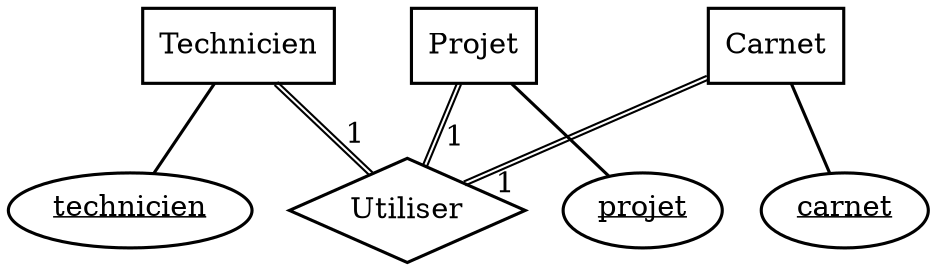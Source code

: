 // Generated by Mocodo 4.0.0

graph{
  start=42

  // Entities
  node [
    shape=box
    style=filled
    penwidth=1.5
    fillcolor="#FFFFFF"
  ]
  1 [label="Technicien"]
  5 [label="Projet"]
  4 [label="Carnet"]

  // Normal entity attributes
  node [
    shape=oval
    penwidth=1.5
    fillcolor="#FFFFFF"
  ]

  // Weak and strong entity attributes
  2 [label=<<u>technicien</u>>]
  6 [label=<<u>projet</u>>]
  7 [label=<<u>carnet</u>>]

  // Relationships
  node [
    shape=diamond
    height=0.7
    penwidth=1.5
    fillcolor="#FFFFFF"
  ]
  3 [label="Utiliser"]

  // Edges between entities and attributes
  edge [
    penwidth=1.5
  ]
  1 -- 2
  4 -- 7
  5 -- 6

  // Edges between entities and relationships
  edge [
    penwidth=1
    color="#000000:#000000"
    labeldistance=2
    headlabel=1
  ]
  1 -- 3
  4 -- 3
  5 -- 3
}